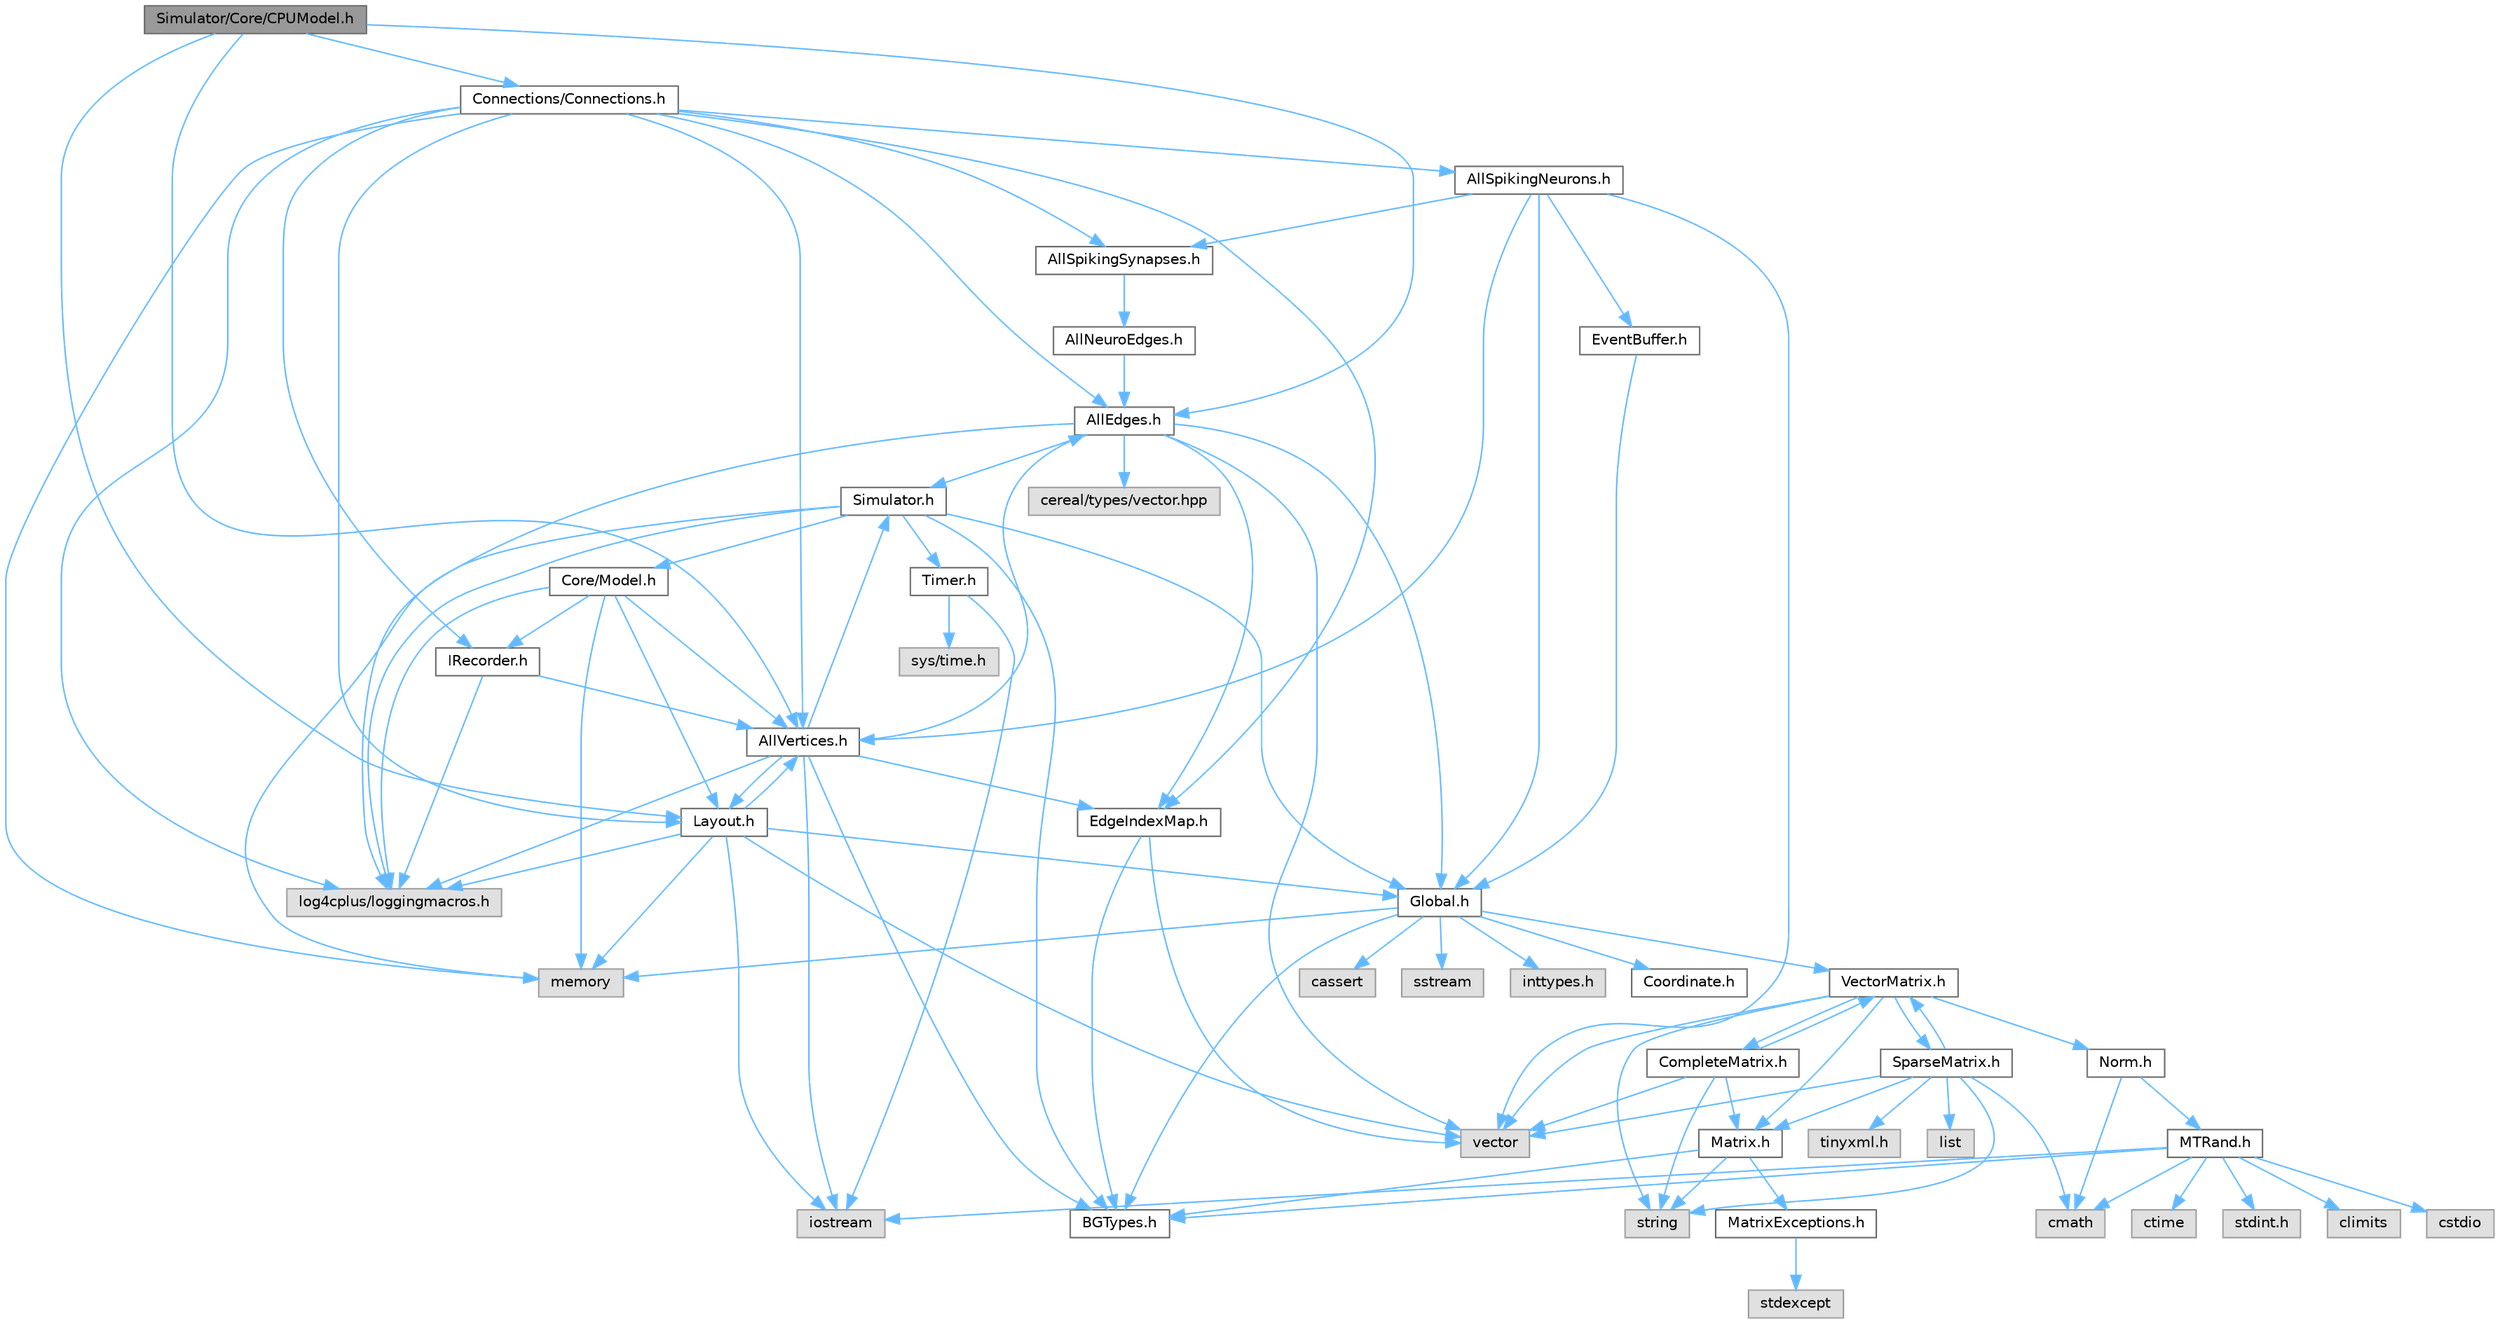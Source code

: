 digraph "Simulator/Core/CPUModel.h"
{
 // LATEX_PDF_SIZE
  bgcolor="transparent";
  edge [fontname=Helvetica,fontsize=10,labelfontname=Helvetica,labelfontsize=10];
  node [fontname=Helvetica,fontsize=10,shape=box,height=0.2,width=0.4];
  Node1 [id="Node000001",label="Simulator/Core/CPUModel.h",height=0.2,width=0.4,color="gray40", fillcolor="grey60", style="filled", fontcolor="black",tooltip="Implementation of Model for execution on CPU (single core)."];
  Node1 -> Node2 [id="edge1_Node000001_Node000002",color="steelblue1",style="solid",tooltip=" "];
  Node2 [id="Node000002",label="Connections/Connections.h",height=0.2,width=0.4,color="grey40", fillcolor="white", style="filled",URL="$_connections_8h.html",tooltip="The base class of all connections classes."];
  Node2 -> Node3 [id="edge2_Node000002_Node000003",color="steelblue1",style="solid",tooltip=" "];
  Node3 [id="Node000003",label="AllEdges.h",height=0.2,width=0.4,color="grey40", fillcolor="white", style="filled",URL="$_all_edges_8h.html",tooltip="An interface and top level implementation for edge classes."];
  Node3 -> Node4 [id="edge3_Node000003_Node000004",color="steelblue1",style="solid",tooltip=" "];
  Node4 [id="Node000004",label="EdgeIndexMap.h",height=0.2,width=0.4,color="grey40", fillcolor="white", style="filled",URL="$_edge_index_map_8h.html",tooltip="A structure maintains outgoing and edges list (forward map)."];
  Node4 -> Node5 [id="edge4_Node000004_Node000005",color="steelblue1",style="solid",tooltip=" "];
  Node5 [id="Node000005",label="BGTypes.h",height=0.2,width=0.4,color="grey40", fillcolor="white", style="filled",URL="$_b_g_types_8h.html",tooltip="Used to define uniform data type sizes based for all operating systems. Also used to test the speed o..."];
  Node4 -> Node6 [id="edge5_Node000004_Node000006",color="steelblue1",style="solid",tooltip=" "];
  Node6 [id="Node000006",label="vector",height=0.2,width=0.4,color="grey60", fillcolor="#E0E0E0", style="filled",tooltip=" "];
  Node3 -> Node7 [id="edge6_Node000003_Node000007",color="steelblue1",style="solid",tooltip=" "];
  Node7 [id="Node000007",label="Global.h",height=0.2,width=0.4,color="grey40", fillcolor="white", style="filled",URL="$_global_8h.html",tooltip="Globally available functions/variables and default parameter values."];
  Node7 -> Node8 [id="edge7_Node000007_Node000008",color="steelblue1",style="solid",tooltip=" "];
  Node8 [id="Node000008",label="cassert",height=0.2,width=0.4,color="grey60", fillcolor="#E0E0E0", style="filled",tooltip=" "];
  Node7 -> Node9 [id="edge8_Node000007_Node000009",color="steelblue1",style="solid",tooltip=" "];
  Node9 [id="Node000009",label="memory",height=0.2,width=0.4,color="grey60", fillcolor="#E0E0E0", style="filled",tooltip=" "];
  Node7 -> Node10 [id="edge9_Node000007_Node000010",color="steelblue1",style="solid",tooltip=" "];
  Node10 [id="Node000010",label="sstream",height=0.2,width=0.4,color="grey60", fillcolor="#E0E0E0", style="filled",tooltip=" "];
  Node7 -> Node11 [id="edge10_Node000007_Node000011",color="steelblue1",style="solid",tooltip=" "];
  Node11 [id="Node000011",label="inttypes.h",height=0.2,width=0.4,color="grey60", fillcolor="#E0E0E0", style="filled",tooltip=" "];
  Node7 -> Node5 [id="edge11_Node000007_Node000005",color="steelblue1",style="solid",tooltip=" "];
  Node7 -> Node12 [id="edge12_Node000007_Node000012",color="steelblue1",style="solid",tooltip=" "];
  Node12 [id="Node000012",label="Coordinate.h",height=0.2,width=0.4,color="grey40", fillcolor="white", style="filled",URL="$_coordinate_8h.html",tooltip="A container for 2-dimensional coordinates."];
  Node7 -> Node13 [id="edge13_Node000007_Node000013",color="steelblue1",style="solid",tooltip=" "];
  Node13 [id="Node000013",label="VectorMatrix.h",height=0.2,width=0.4,color="grey40", fillcolor="white", style="filled",URL="$_vector_matrix_8h.html",tooltip="An efficient implementation of a dynamically-allocated 1D array."];
  Node13 -> Node14 [id="edge14_Node000013_Node000014",color="steelblue1",style="solid",tooltip=" "];
  Node14 [id="Node000014",label="CompleteMatrix.h",height=0.2,width=0.4,color="grey40", fillcolor="white", style="filled",URL="$_complete_matrix_8h.html",tooltip="An efficient implementation of a dynamically-allocated 2D array."];
  Node14 -> Node15 [id="edge15_Node000014_Node000015",color="steelblue1",style="solid",tooltip=" "];
  Node15 [id="Node000015",label="Matrix.h",height=0.2,width=0.4,color="grey40", fillcolor="white", style="filled",URL="$_matrix_8h.html",tooltip="Abstract base class for Matrices."];
  Node15 -> Node5 [id="edge16_Node000015_Node000005",color="steelblue1",style="solid",tooltip=" "];
  Node15 -> Node16 [id="edge17_Node000015_Node000016",color="steelblue1",style="solid",tooltip=" "];
  Node16 [id="Node000016",label="MatrixExceptions.h",height=0.2,width=0.4,color="grey40", fillcolor="white", style="filled",URL="$_matrix_exceptions_8h.html",tooltip="Exception class hierarchy for Matrix classes."];
  Node16 -> Node17 [id="edge18_Node000016_Node000017",color="steelblue1",style="solid",tooltip=" "];
  Node17 [id="Node000017",label="stdexcept",height=0.2,width=0.4,color="grey60", fillcolor="#E0E0E0", style="filled",tooltip=" "];
  Node15 -> Node18 [id="edge19_Node000015_Node000018",color="steelblue1",style="solid",tooltip=" "];
  Node18 [id="Node000018",label="string",height=0.2,width=0.4,color="grey60", fillcolor="#E0E0E0", style="filled",tooltip=" "];
  Node14 -> Node13 [id="edge20_Node000014_Node000013",color="steelblue1",style="solid",tooltip=" "];
  Node14 -> Node18 [id="edge21_Node000014_Node000018",color="steelblue1",style="solid",tooltip=" "];
  Node14 -> Node6 [id="edge22_Node000014_Node000006",color="steelblue1",style="solid",tooltip=" "];
  Node13 -> Node15 [id="edge23_Node000013_Node000015",color="steelblue1",style="solid",tooltip=" "];
  Node13 -> Node19 [id="edge24_Node000013_Node000019",color="steelblue1",style="solid",tooltip=" "];
  Node19 [id="Node000019",label="Norm.h",height=0.2,width=0.4,color="grey40", fillcolor="white", style="filled",URL="$_norm_8h.html",tooltip="Normally distributed random numbers."];
  Node19 -> Node20 [id="edge25_Node000019_Node000020",color="steelblue1",style="solid",tooltip=" "];
  Node20 [id="Node000020",label="MTRand.h",height=0.2,width=0.4,color="grey40", fillcolor="white", style="filled",URL="$_m_t_rand_8h.html",tooltip="Mersenne Twister logic from Nvidia."];
  Node20 -> Node5 [id="edge26_Node000020_Node000005",color="steelblue1",style="solid",tooltip=" "];
  Node20 -> Node21 [id="edge27_Node000020_Node000021",color="steelblue1",style="solid",tooltip=" "];
  Node21 [id="Node000021",label="climits",height=0.2,width=0.4,color="grey60", fillcolor="#E0E0E0", style="filled",tooltip=" "];
  Node20 -> Node22 [id="edge28_Node000020_Node000022",color="steelblue1",style="solid",tooltip=" "];
  Node22 [id="Node000022",label="cmath",height=0.2,width=0.4,color="grey60", fillcolor="#E0E0E0", style="filled",tooltip=" "];
  Node20 -> Node23 [id="edge29_Node000020_Node000023",color="steelblue1",style="solid",tooltip=" "];
  Node23 [id="Node000023",label="cstdio",height=0.2,width=0.4,color="grey60", fillcolor="#E0E0E0", style="filled",tooltip=" "];
  Node20 -> Node24 [id="edge30_Node000020_Node000024",color="steelblue1",style="solid",tooltip=" "];
  Node24 [id="Node000024",label="ctime",height=0.2,width=0.4,color="grey60", fillcolor="#E0E0E0", style="filled",tooltip=" "];
  Node20 -> Node25 [id="edge31_Node000020_Node000025",color="steelblue1",style="solid",tooltip=" "];
  Node25 [id="Node000025",label="iostream",height=0.2,width=0.4,color="grey60", fillcolor="#E0E0E0", style="filled",tooltip=" "];
  Node20 -> Node26 [id="edge32_Node000020_Node000026",color="steelblue1",style="solid",tooltip=" "];
  Node26 [id="Node000026",label="stdint.h",height=0.2,width=0.4,color="grey60", fillcolor="#E0E0E0", style="filled",tooltip=" "];
  Node19 -> Node22 [id="edge33_Node000019_Node000022",color="steelblue1",style="solid",tooltip=" "];
  Node13 -> Node27 [id="edge34_Node000013_Node000027",color="steelblue1",style="solid",tooltip=" "];
  Node27 [id="Node000027",label="SparseMatrix.h",height=0.2,width=0.4,color="grey40", fillcolor="white", style="filled",URL="$_sparse_matrix_8h.html",tooltip="An efficient implementation of a dynamically-allocated 2D sparse array."];
  Node27 -> Node15 [id="edge35_Node000027_Node000015",color="steelblue1",style="solid",tooltip=" "];
  Node27 -> Node13 [id="edge36_Node000027_Node000013",color="steelblue1",style="solid",tooltip=" "];
  Node27 -> Node28 [id="edge37_Node000027_Node000028",color="steelblue1",style="solid",tooltip=" "];
  Node28 [id="Node000028",label="tinyxml.h",height=0.2,width=0.4,color="grey60", fillcolor="#E0E0E0", style="filled",tooltip=" "];
  Node27 -> Node22 [id="edge38_Node000027_Node000022",color="steelblue1",style="solid",tooltip=" "];
  Node27 -> Node29 [id="edge39_Node000027_Node000029",color="steelblue1",style="solid",tooltip=" "];
  Node29 [id="Node000029",label="list",height=0.2,width=0.4,color="grey60", fillcolor="#E0E0E0", style="filled",tooltip=" "];
  Node27 -> Node18 [id="edge40_Node000027_Node000018",color="steelblue1",style="solid",tooltip=" "];
  Node27 -> Node6 [id="edge41_Node000027_Node000006",color="steelblue1",style="solid",tooltip=" "];
  Node13 -> Node18 [id="edge42_Node000013_Node000018",color="steelblue1",style="solid",tooltip=" "];
  Node13 -> Node6 [id="edge43_Node000013_Node000006",color="steelblue1",style="solid",tooltip=" "];
  Node3 -> Node30 [id="edge44_Node000003_Node000030",color="steelblue1",style="solid",tooltip=" "];
  Node30 [id="Node000030",label="Simulator.h",height=0.2,width=0.4,color="grey40", fillcolor="white", style="filled",URL="$_simulator_8h.html",tooltip="Platform independent base class for the Brain Grid simulator. Simulator is a singleton class (a class..."];
  Node30 -> Node5 [id="edge45_Node000030_Node000005",color="steelblue1",style="solid",tooltip=" "];
  Node30 -> Node31 [id="edge46_Node000030_Node000031",color="steelblue1",style="solid",tooltip=" "];
  Node31 [id="Node000031",label="Core/Model.h",height=0.2,width=0.4,color="grey40", fillcolor="white", style="filled",URL="$_model_8h.html",tooltip="Implementation of Model for graph-based networks."];
  Node31 -> Node32 [id="edge47_Node000031_Node000032",color="steelblue1",style="solid",tooltip=" "];
  Node32 [id="Node000032",label="AllVertices.h",height=0.2,width=0.4,color="grey40", fillcolor="white", style="filled",URL="$_all_vertices_8h.html",tooltip="A container of the base class of all vertex data."];
  Node32 -> Node3 [id="edge48_Node000032_Node000003",color="steelblue1",style="solid",tooltip=" "];
  Node32 -> Node5 [id="edge49_Node000032_Node000005",color="steelblue1",style="solid",tooltip=" "];
  Node32 -> Node4 [id="edge50_Node000032_Node000004",color="steelblue1",style="solid",tooltip=" "];
  Node32 -> Node33 [id="edge51_Node000032_Node000033",color="steelblue1",style="solid",tooltip=" "];
  Node33 [id="Node000033",label="Layout.h",height=0.2,width=0.4,color="grey40", fillcolor="white", style="filled",URL="$_layout_8h.html",tooltip="The Layout class defines the layout of neurons in neural networks."];
  Node33 -> Node32 [id="edge52_Node000033_Node000032",color="steelblue1",style="solid",tooltip=" "];
  Node33 -> Node7 [id="edge53_Node000033_Node000007",color="steelblue1",style="solid",tooltip=" "];
  Node33 -> Node25 [id="edge54_Node000033_Node000025",color="steelblue1",style="solid",tooltip=" "];
  Node33 -> Node34 [id="edge55_Node000033_Node000034",color="steelblue1",style="solid",tooltip=" "];
  Node34 [id="Node000034",label="log4cplus/loggingmacros.h",height=0.2,width=0.4,color="grey60", fillcolor="#E0E0E0", style="filled",tooltip=" "];
  Node33 -> Node9 [id="edge56_Node000033_Node000009",color="steelblue1",style="solid",tooltip=" "];
  Node33 -> Node6 [id="edge57_Node000033_Node000006",color="steelblue1",style="solid",tooltip=" "];
  Node32 -> Node30 [id="edge58_Node000032_Node000030",color="steelblue1",style="solid",tooltip=" "];
  Node32 -> Node25 [id="edge59_Node000032_Node000025",color="steelblue1",style="solid",tooltip=" "];
  Node32 -> Node34 [id="edge60_Node000032_Node000034",color="steelblue1",style="solid",tooltip=" "];
  Node31 -> Node35 [id="edge61_Node000031_Node000035",color="steelblue1",style="solid",tooltip=" "];
  Node35 [id="Node000035",label="IRecorder.h",height=0.2,width=0.4,color="grey40", fillcolor="white", style="filled",URL="$_i_recorder_8h.html",tooltip="An interface for recording spikes history."];
  Node35 -> Node32 [id="edge62_Node000035_Node000032",color="steelblue1",style="solid",tooltip=" "];
  Node35 -> Node34 [id="edge63_Node000035_Node000034",color="steelblue1",style="solid",tooltip=" "];
  Node31 -> Node33 [id="edge64_Node000031_Node000033",color="steelblue1",style="solid",tooltip=" "];
  Node31 -> Node34 [id="edge65_Node000031_Node000034",color="steelblue1",style="solid",tooltip=" "];
  Node31 -> Node9 [id="edge66_Node000031_Node000009",color="steelblue1",style="solid",tooltip=" "];
  Node30 -> Node7 [id="edge67_Node000030_Node000007",color="steelblue1",style="solid",tooltip=" "];
  Node30 -> Node34 [id="edge68_Node000030_Node000034",color="steelblue1",style="solid",tooltip=" "];
  Node30 -> Node9 [id="edge69_Node000030_Node000009",color="steelblue1",style="solid",tooltip=" "];
  Node30 -> Node36 [id="edge70_Node000030_Node000036",color="steelblue1",style="solid",tooltip=" "];
  Node36 [id="Node000036",label="Timer.h",height=0.2,width=0.4,color="grey40", fillcolor="white", style="filled",URL="$_timer_8h.html",tooltip="Timer class, from CSS432."];
  Node36 -> Node25 [id="edge71_Node000036_Node000025",color="steelblue1",style="solid",tooltip=" "];
  Node36 -> Node37 [id="edge72_Node000036_Node000037",color="steelblue1",style="solid",tooltip=" "];
  Node37 [id="Node000037",label="sys/time.h",height=0.2,width=0.4,color="grey60", fillcolor="#E0E0E0", style="filled",tooltip=" "];
  Node3 -> Node38 [id="edge73_Node000003_Node000038",color="steelblue1",style="solid",tooltip=" "];
  Node38 [id="Node000038",label="cereal/types/vector.hpp",height=0.2,width=0.4,color="grey60", fillcolor="#E0E0E0", style="filled",tooltip=" "];
  Node3 -> Node34 [id="edge74_Node000003_Node000034",color="steelblue1",style="solid",tooltip=" "];
  Node3 -> Node6 [id="edge75_Node000003_Node000006",color="steelblue1",style="solid",tooltip=" "];
  Node2 -> Node39 [id="edge76_Node000002_Node000039",color="steelblue1",style="solid",tooltip=" "];
  Node39 [id="Node000039",label="AllSpikingNeurons.h",height=0.2,width=0.4,color="grey40", fillcolor="white", style="filled",URL="$_all_spiking_neurons_8h.html",tooltip="A container of all spiking neuron data."];
  Node39 -> Node40 [id="edge77_Node000039_Node000040",color="steelblue1",style="solid",tooltip=" "];
  Node40 [id="Node000040",label="AllSpikingSynapses.h",height=0.2,width=0.4,color="grey40", fillcolor="white", style="filled",URL="$_all_spiking_synapses_8h.html",tooltip="A container of all spiking synapse data."];
  Node40 -> Node41 [id="edge78_Node000040_Node000041",color="steelblue1",style="solid",tooltip=" "];
  Node41 [id="Node000041",label="AllNeuroEdges.h",height=0.2,width=0.4,color="grey40", fillcolor="white", style="filled",URL="$_all_neuro_edges_8h.html",tooltip="A container of all edge data."];
  Node41 -> Node3 [id="edge79_Node000041_Node000003",color="steelblue1",style="solid",tooltip=" "];
  Node39 -> Node32 [id="edge80_Node000039_Node000032",color="steelblue1",style="solid",tooltip=" "];
  Node39 -> Node42 [id="edge81_Node000039_Node000042",color="steelblue1",style="solid",tooltip=" "];
  Node42 [id="Node000042",label="EventBuffer.h",height=0.2,width=0.4,color="grey40", fillcolor="white", style="filled",URL="$_event_buffer_8h.html",tooltip="Encapsulation of vertex event buffering."];
  Node42 -> Node7 [id="edge82_Node000042_Node000007",color="steelblue1",style="solid",tooltip=" "];
  Node39 -> Node7 [id="edge83_Node000039_Node000007",color="steelblue1",style="solid",tooltip=" "];
  Node39 -> Node6 [id="edge84_Node000039_Node000006",color="steelblue1",style="solid",tooltip=" "];
  Node2 -> Node40 [id="edge85_Node000002_Node000040",color="steelblue1",style="solid",tooltip=" "];
  Node2 -> Node32 [id="edge86_Node000002_Node000032",color="steelblue1",style="solid",tooltip=" "];
  Node2 -> Node4 [id="edge87_Node000002_Node000004",color="steelblue1",style="solid",tooltip=" "];
  Node2 -> Node35 [id="edge88_Node000002_Node000035",color="steelblue1",style="solid",tooltip=" "];
  Node2 -> Node33 [id="edge89_Node000002_Node000033",color="steelblue1",style="solid",tooltip=" "];
  Node2 -> Node34 [id="edge90_Node000002_Node000034",color="steelblue1",style="solid",tooltip=" "];
  Node2 -> Node9 [id="edge91_Node000002_Node000009",color="steelblue1",style="solid",tooltip=" "];
  Node1 -> Node3 [id="edge92_Node000001_Node000003",color="steelblue1",style="solid",tooltip=" "];
  Node1 -> Node33 [id="edge93_Node000001_Node000033",color="steelblue1",style="solid",tooltip=" "];
  Node1 -> Node32 [id="edge94_Node000001_Node000032",color="steelblue1",style="solid",tooltip=" "];
}
